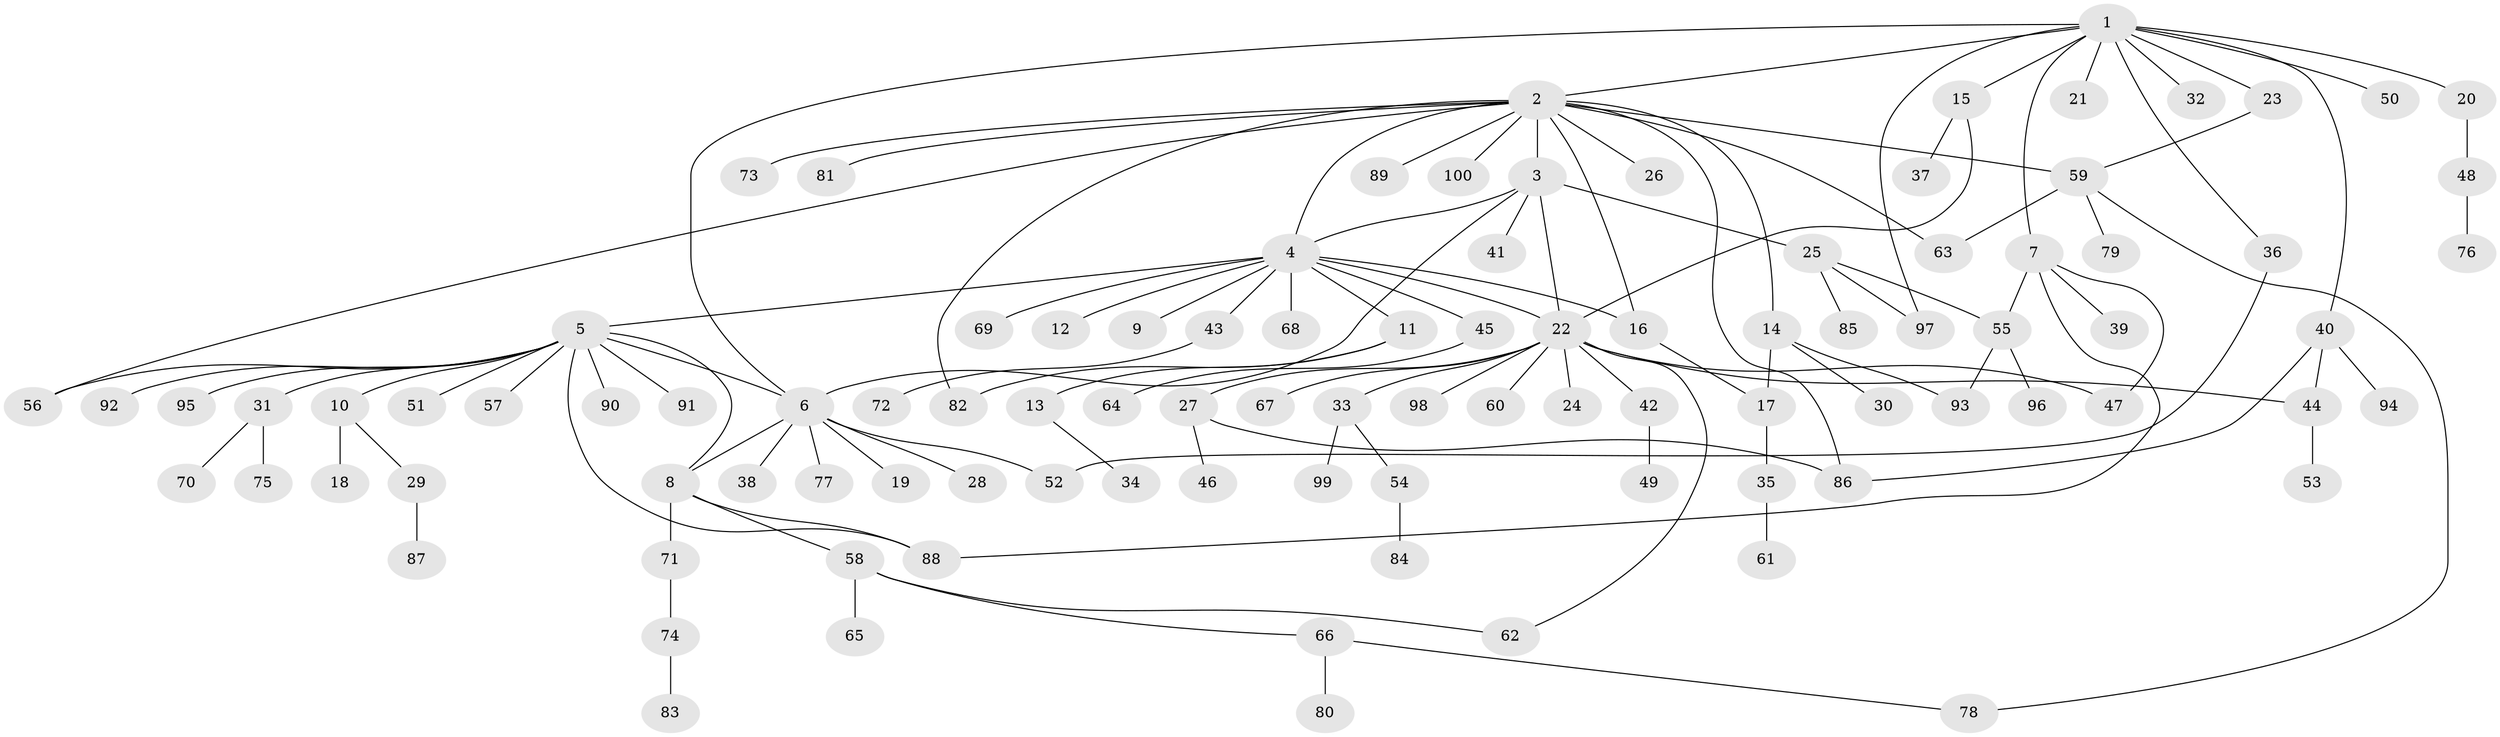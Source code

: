 // Generated by graph-tools (version 1.1) at 2025/48/03/09/25 04:48:34]
// undirected, 100 vertices, 123 edges
graph export_dot {
graph [start="1"]
  node [color=gray90,style=filled];
  1;
  2;
  3;
  4;
  5;
  6;
  7;
  8;
  9;
  10;
  11;
  12;
  13;
  14;
  15;
  16;
  17;
  18;
  19;
  20;
  21;
  22;
  23;
  24;
  25;
  26;
  27;
  28;
  29;
  30;
  31;
  32;
  33;
  34;
  35;
  36;
  37;
  38;
  39;
  40;
  41;
  42;
  43;
  44;
  45;
  46;
  47;
  48;
  49;
  50;
  51;
  52;
  53;
  54;
  55;
  56;
  57;
  58;
  59;
  60;
  61;
  62;
  63;
  64;
  65;
  66;
  67;
  68;
  69;
  70;
  71;
  72;
  73;
  74;
  75;
  76;
  77;
  78;
  79;
  80;
  81;
  82;
  83;
  84;
  85;
  86;
  87;
  88;
  89;
  90;
  91;
  92;
  93;
  94;
  95;
  96;
  97;
  98;
  99;
  100;
  1 -- 2;
  1 -- 6;
  1 -- 7;
  1 -- 15;
  1 -- 20;
  1 -- 21;
  1 -- 23;
  1 -- 32;
  1 -- 36;
  1 -- 40;
  1 -- 50;
  1 -- 97;
  2 -- 3;
  2 -- 4;
  2 -- 14;
  2 -- 16;
  2 -- 26;
  2 -- 56;
  2 -- 59;
  2 -- 63;
  2 -- 73;
  2 -- 81;
  2 -- 82;
  2 -- 86;
  2 -- 89;
  2 -- 100;
  3 -- 4;
  3 -- 6;
  3 -- 22;
  3 -- 25;
  3 -- 41;
  4 -- 5;
  4 -- 9;
  4 -- 11;
  4 -- 12;
  4 -- 16;
  4 -- 22;
  4 -- 43;
  4 -- 45;
  4 -- 68;
  4 -- 69;
  5 -- 6;
  5 -- 8;
  5 -- 10;
  5 -- 31;
  5 -- 51;
  5 -- 56;
  5 -- 57;
  5 -- 88;
  5 -- 90;
  5 -- 91;
  5 -- 92;
  5 -- 95;
  6 -- 8;
  6 -- 19;
  6 -- 28;
  6 -- 38;
  6 -- 52;
  6 -- 77;
  7 -- 39;
  7 -- 47;
  7 -- 55;
  7 -- 88;
  8 -- 58;
  8 -- 71;
  8 -- 88;
  10 -- 18;
  10 -- 29;
  11 -- 13;
  11 -- 82;
  13 -- 34;
  14 -- 17;
  14 -- 30;
  14 -- 93;
  15 -- 22;
  15 -- 37;
  16 -- 17;
  17 -- 35;
  20 -- 48;
  22 -- 24;
  22 -- 27;
  22 -- 33;
  22 -- 42;
  22 -- 44;
  22 -- 47;
  22 -- 60;
  22 -- 62;
  22 -- 67;
  22 -- 98;
  23 -- 59;
  25 -- 55;
  25 -- 85;
  25 -- 97;
  27 -- 46;
  27 -- 86;
  29 -- 87;
  31 -- 70;
  31 -- 75;
  33 -- 54;
  33 -- 99;
  35 -- 61;
  36 -- 52;
  40 -- 44;
  40 -- 86;
  40 -- 94;
  42 -- 49;
  43 -- 72;
  44 -- 53;
  45 -- 64;
  48 -- 76;
  54 -- 84;
  55 -- 93;
  55 -- 96;
  58 -- 62;
  58 -- 65;
  58 -- 66;
  59 -- 63;
  59 -- 78;
  59 -- 79;
  66 -- 78;
  66 -- 80;
  71 -- 74;
  74 -- 83;
}

